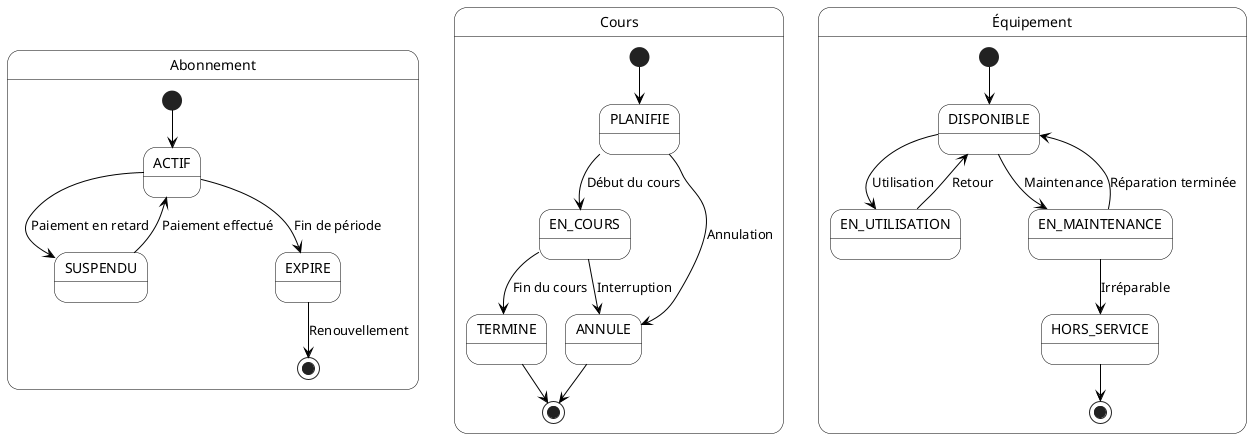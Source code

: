 @startuml

' Style du diagramme
skinparam state {
    BackgroundColor White
    BorderColor Black
    ArrowColor Black
}

' États de l'abonnement
state "Abonnement" as Abonnement {
    [*] --> ACTIF
    ACTIF --> SUSPENDU : Paiement en retard
    SUSPENDU --> ACTIF : Paiement effectué
    ACTIF --> EXPIRE : Fin de période
    EXPIRE --> [*] : Renouvellement
}

' États du cours
state "Cours" as Cours {
    [*] --> PLANIFIE
    PLANIFIE --> EN_COURS : Début du cours
    EN_COURS --> TERMINE : Fin du cours
    PLANIFIE --> ANNULE : Annulation
    EN_COURS --> ANNULE : Interruption
    TERMINE --> [*]
    ANNULE --> [*]
}

' États de l'équipement
state "Équipement" as Equipement {
    [*] --> DISPONIBLE
    DISPONIBLE --> EN_UTILISATION : Utilisation
    EN_UTILISATION --> DISPONIBLE : Retour
    DISPONIBLE --> EN_MAINTENANCE : Maintenance
    EN_MAINTENANCE --> DISPONIBLE : Réparation terminée
    EN_MAINTENANCE --> HORS_SERVICE : Irréparable
    HORS_SERVICE --> [*]
}

@enduml 